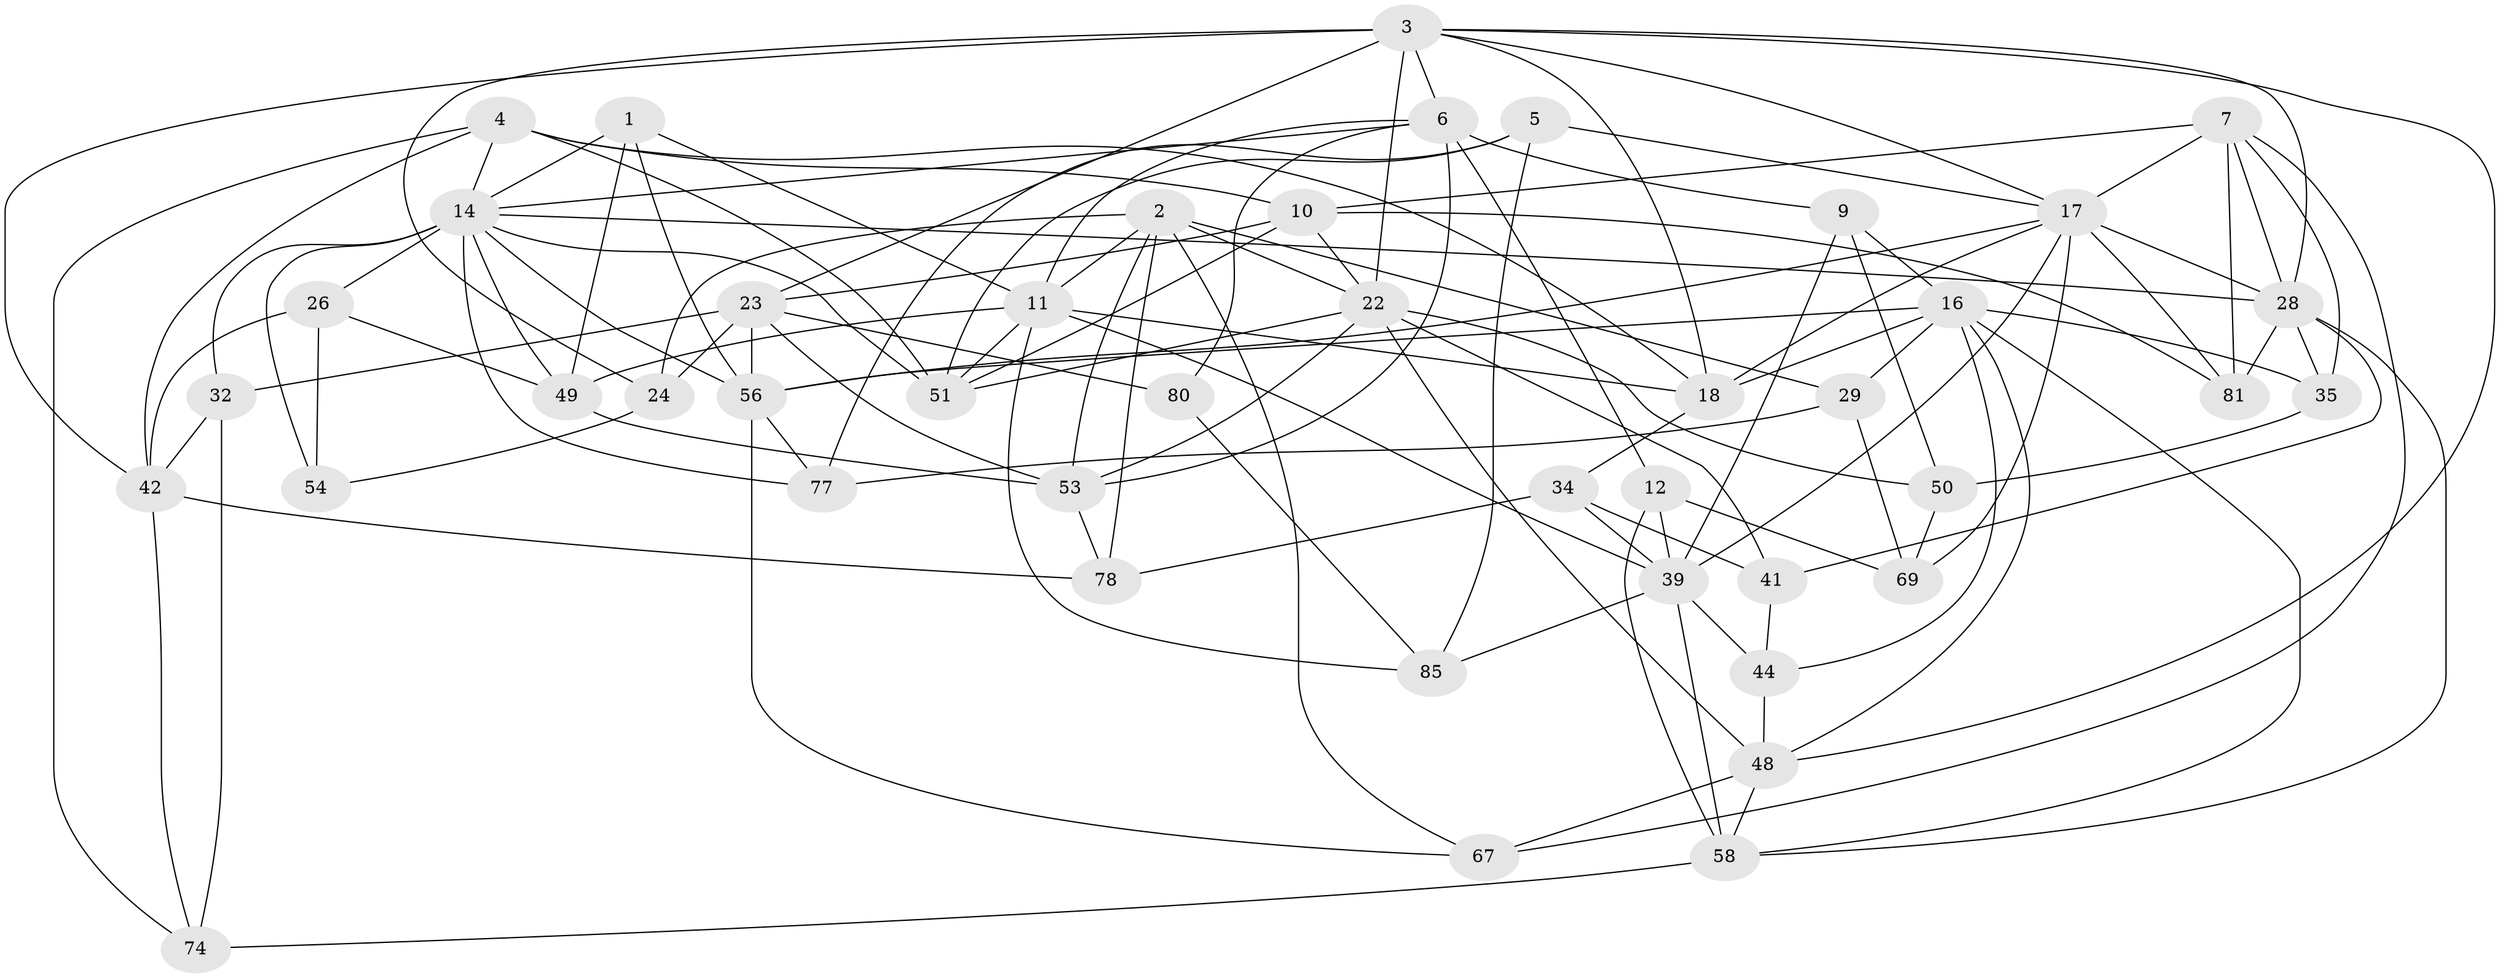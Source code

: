 // original degree distribution, {4: 1.0}
// Generated by graph-tools (version 1.1) at 2025/16/03/09/25 04:16:42]
// undirected, 44 vertices, 121 edges
graph export_dot {
graph [start="1"]
  node [color=gray90,style=filled];
  1;
  2 [super="+36"];
  3 [super="+8"];
  4 [super="+86"];
  5;
  6 [super="+13+73"];
  7 [super="+43"];
  9;
  10 [super="+31"];
  11 [super="+55+19"];
  12;
  14 [super="+30+60"];
  16 [super="+61+25"];
  17 [super="+45+20+38"];
  18 [super="+70"];
  22 [super="+27+57+46"];
  23 [super="+52"];
  24;
  26;
  28 [super="+37+47"];
  29;
  32;
  34;
  35 [super="+82"];
  39 [super="+76+40"];
  41;
  42 [super="+65"];
  44;
  48 [super="+88"];
  49 [super="+66"];
  50;
  51 [super="+64"];
  53 [super="+72"];
  54;
  56 [super="+71+62"];
  58 [super="+59"];
  67;
  69;
  74;
  77;
  78;
  80;
  81;
  85;
  1 -- 49;
  1 -- 11;
  1 -- 56;
  1 -- 14;
  2 -- 11 [weight=2];
  2 -- 67;
  2 -- 53;
  2 -- 24;
  2 -- 78;
  2 -- 29;
  2 -- 22;
  3 -- 42;
  3 -- 23;
  3 -- 28;
  3 -- 6;
  3 -- 48;
  3 -- 17;
  3 -- 18;
  3 -- 22 [weight=2];
  3 -- 24;
  4 -- 18;
  4 -- 10;
  4 -- 74;
  4 -- 42;
  4 -- 14;
  4 -- 51;
  5 -- 77;
  5 -- 85;
  5 -- 17;
  5 -- 51;
  6 -- 9;
  6 -- 80;
  6 -- 14;
  6 -- 11 [weight=2];
  6 -- 12;
  6 -- 53;
  7 -- 81;
  7 -- 35 [weight=2];
  7 -- 17 [weight=2];
  7 -- 67;
  7 -- 10;
  7 -- 28;
  9 -- 50;
  9 -- 16;
  9 -- 39;
  10 -- 23;
  10 -- 81;
  10 -- 51;
  10 -- 22;
  11 -- 51;
  11 -- 85;
  11 -- 49;
  11 -- 18;
  11 -- 39;
  12 -- 69;
  12 -- 39;
  12 -- 58;
  14 -- 51;
  14 -- 49;
  14 -- 54 [weight=2];
  14 -- 77;
  14 -- 32;
  14 -- 56;
  14 -- 26;
  14 -- 28;
  16 -- 35 [weight=2];
  16 -- 29;
  16 -- 18;
  16 -- 58;
  16 -- 48;
  16 -- 56 [weight=2];
  16 -- 44;
  17 -- 56;
  17 -- 39;
  17 -- 81;
  17 -- 28;
  17 -- 18;
  17 -- 69;
  18 -- 34;
  22 -- 50;
  22 -- 41;
  22 -- 51;
  22 -- 53 [weight=2];
  22 -- 48;
  23 -- 80 [weight=2];
  23 -- 32;
  23 -- 24;
  23 -- 56;
  23 -- 53;
  24 -- 54;
  26 -- 42;
  26 -- 54;
  26 -- 49;
  28 -- 81;
  28 -- 41;
  28 -- 35;
  28 -- 58;
  29 -- 69;
  29 -- 77;
  32 -- 74;
  32 -- 42;
  34 -- 78;
  34 -- 41;
  34 -- 39;
  35 -- 50;
  39 -- 58;
  39 -- 44;
  39 -- 85;
  41 -- 44;
  42 -- 74;
  42 -- 78;
  44 -- 48;
  48 -- 67;
  48 -- 58;
  49 -- 53 [weight=2];
  50 -- 69;
  53 -- 78;
  56 -- 77;
  56 -- 67;
  58 -- 74;
  80 -- 85;
}
